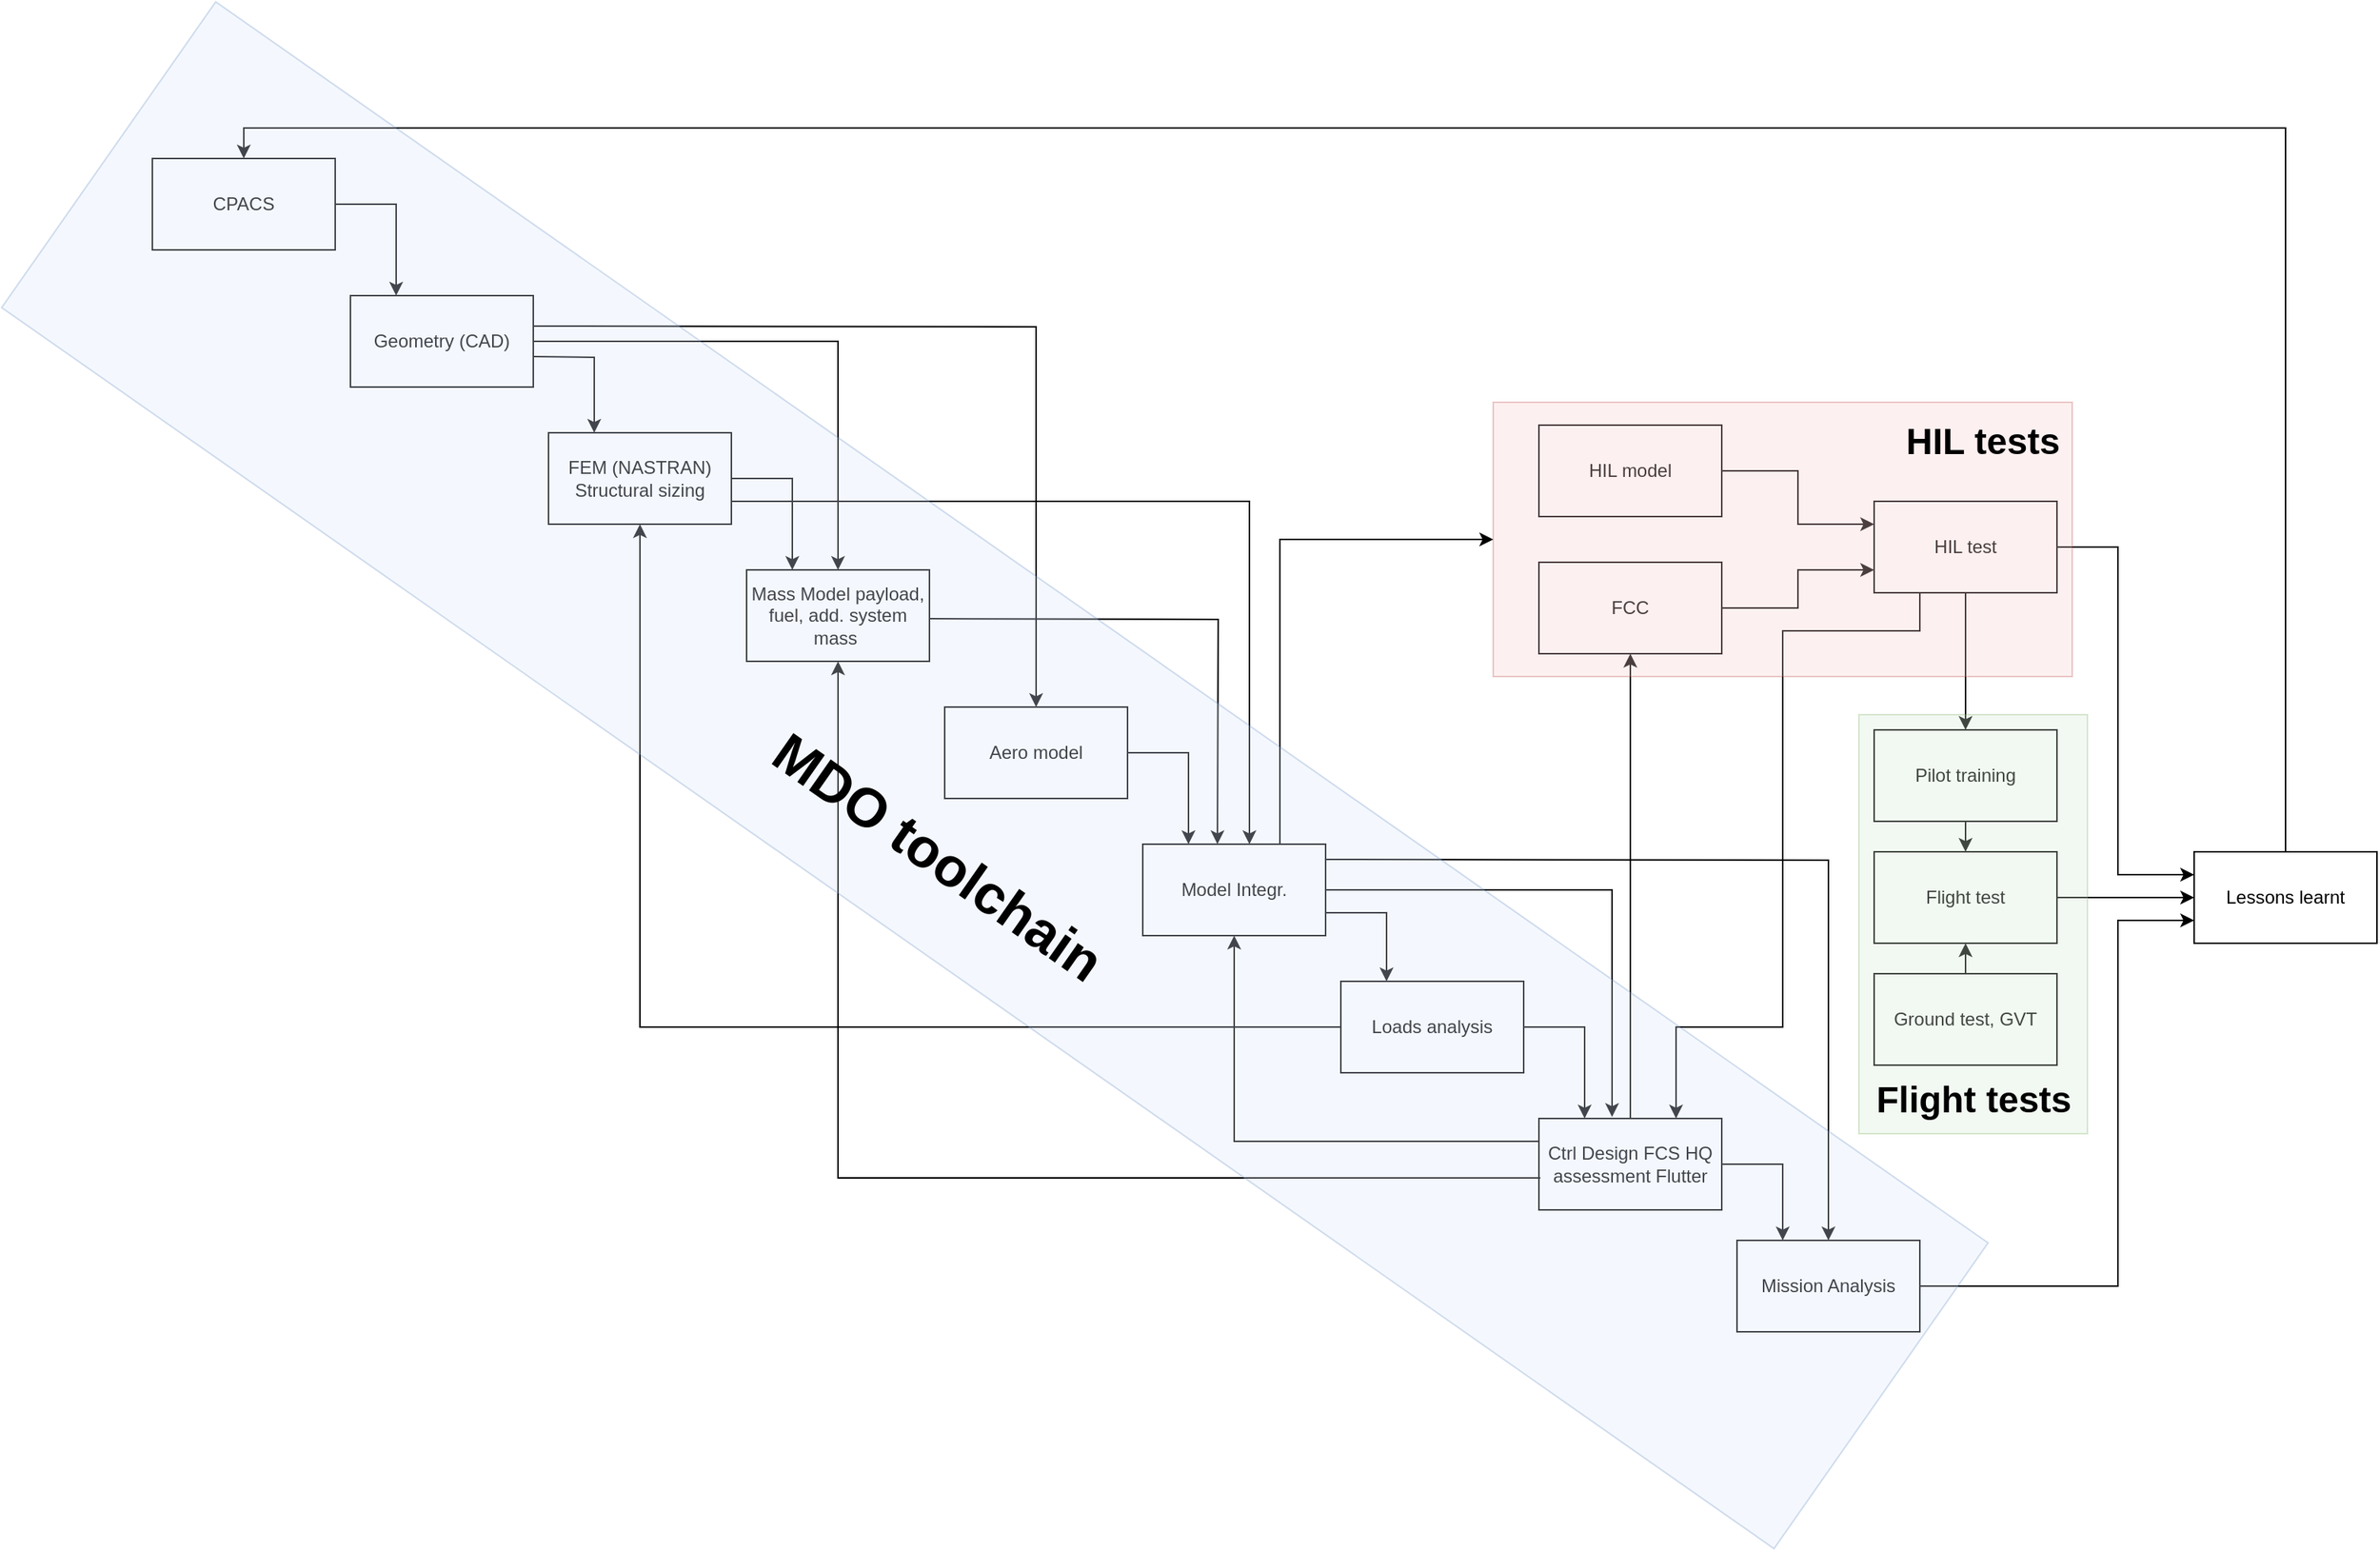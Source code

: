 <mxfile version="14.9.4" type="github">
  <diagram id="ZuEPzK8xECbYefoNrJUE" name="Page-1">
    <mxGraphModel dx="1605" dy="5775" grid="1" gridSize="10" guides="1" tooltips="1" connect="1" arrows="1" fold="1" page="1" pageScale="1" pageWidth="3300" pageHeight="4681" math="0" shadow="0">
      <root>
        <mxCell id="0" />
        <mxCell id="1" parent="0" />
        <mxCell id="LA_Ct4nw5FIQalnoRR9--33" style="edgeStyle=orthogonalEdgeStyle;rounded=0;orthogonalLoop=1;jettySize=auto;html=1;exitX=1;exitY=0.5;exitDx=0;exitDy=0;entryX=0;entryY=0.75;entryDx=0;entryDy=0;" parent="1" source="LA_Ct4nw5FIQalnoRR9--2" target="LA_Ct4nw5FIQalnoRR9--30" edge="1">
          <mxGeometry relative="1" as="geometry">
            <Array as="points">
              <mxPoint x="1400" y="810" />
              <mxPoint x="1400" y="570" />
            </Array>
          </mxGeometry>
        </mxCell>
        <mxCell id="LA_Ct4nw5FIQalnoRR9--2" value="Mission Analysis" style="rounded=0;whiteSpace=wrap;html=1;" parent="1" vertex="1">
          <mxGeometry x="1150" y="780" width="120" height="60" as="geometry" />
        </mxCell>
        <mxCell id="LA_Ct4nw5FIQalnoRR9--20" style="edgeStyle=orthogonalEdgeStyle;rounded=0;orthogonalLoop=1;jettySize=auto;html=1;exitX=1;exitY=0.5;exitDx=0;exitDy=0;entryX=0.25;entryY=0;entryDx=0;entryDy=0;" parent="1" source="LA_Ct4nw5FIQalnoRR9--3" target="LA_Ct4nw5FIQalnoRR9--4" edge="1">
          <mxGeometry relative="1" as="geometry" />
        </mxCell>
        <mxCell id="LA_Ct4nw5FIQalnoRR9--3" value="CPACS" style="rounded=0;whiteSpace=wrap;html=1;" parent="1" vertex="1">
          <mxGeometry x="110" y="70" width="120" height="60" as="geometry" />
        </mxCell>
        <mxCell id="LA_Ct4nw5FIQalnoRR9--21" style="edgeStyle=orthogonalEdgeStyle;rounded=0;orthogonalLoop=1;jettySize=auto;html=1;entryX=0.25;entryY=0;entryDx=0;entryDy=0;" parent="1" target="LA_Ct4nw5FIQalnoRR9--9" edge="1">
          <mxGeometry relative="1" as="geometry">
            <mxPoint x="360" y="200" as="sourcePoint" />
          </mxGeometry>
        </mxCell>
        <mxCell id="LA_Ct4nw5FIQalnoRR9--4" value="Geometry (CAD)" style="rounded=0;whiteSpace=wrap;html=1;" parent="1" vertex="1">
          <mxGeometry x="240" y="160" width="120" height="60" as="geometry" />
        </mxCell>
        <mxCell id="LA_Ct4nw5FIQalnoRR9--26" style="edgeStyle=orthogonalEdgeStyle;rounded=0;orthogonalLoop=1;jettySize=auto;html=1;exitX=1;exitY=0.5;exitDx=0;exitDy=0;entryX=0.25;entryY=0;entryDx=0;entryDy=0;" parent="1" source="LA_Ct4nw5FIQalnoRR9--5" target="LA_Ct4nw5FIQalnoRR9--6" edge="1">
          <mxGeometry relative="1" as="geometry" />
        </mxCell>
        <mxCell id="LA_Ct4nw5FIQalnoRR9--5" value="Loads analysis" style="rounded=0;whiteSpace=wrap;html=1;" parent="1" vertex="1">
          <mxGeometry x="890" y="610" width="120" height="60" as="geometry" />
        </mxCell>
        <mxCell id="LA_Ct4nw5FIQalnoRR9--15" style="edgeStyle=orthogonalEdgeStyle;rounded=0;orthogonalLoop=1;jettySize=auto;html=1;exitX=0.5;exitY=0;exitDx=0;exitDy=0;entryX=0.5;entryY=1;entryDx=0;entryDy=0;" parent="1" source="LA_Ct4nw5FIQalnoRR9--6" target="LA_Ct4nw5FIQalnoRR9--12" edge="1">
          <mxGeometry relative="1" as="geometry" />
        </mxCell>
        <mxCell id="LA_Ct4nw5FIQalnoRR9--27" style="edgeStyle=orthogonalEdgeStyle;rounded=0;orthogonalLoop=1;jettySize=auto;html=1;exitX=1;exitY=0.5;exitDx=0;exitDy=0;entryX=0.25;entryY=0;entryDx=0;entryDy=0;" parent="1" source="LA_Ct4nw5FIQalnoRR9--6" target="LA_Ct4nw5FIQalnoRR9--2" edge="1">
          <mxGeometry relative="1" as="geometry" />
        </mxCell>
        <mxCell id="LA_Ct4nw5FIQalnoRR9--6" value="Ctrl Design FCS HQ assessment Flutter" style="rounded=0;whiteSpace=wrap;html=1;" parent="1" vertex="1">
          <mxGeometry x="1020" y="700" width="120" height="60" as="geometry" />
        </mxCell>
        <mxCell id="LA_Ct4nw5FIQalnoRR9--24" style="edgeStyle=orthogonalEdgeStyle;rounded=0;orthogonalLoop=1;jettySize=auto;html=1;exitX=1;exitY=0.5;exitDx=0;exitDy=0;entryX=0.25;entryY=0;entryDx=0;entryDy=0;" parent="1" source="LA_Ct4nw5FIQalnoRR9--7" target="LA_Ct4nw5FIQalnoRR9--10" edge="1">
          <mxGeometry relative="1" as="geometry" />
        </mxCell>
        <mxCell id="LA_Ct4nw5FIQalnoRR9--7" value="Aero model" style="rounded=0;whiteSpace=wrap;html=1;" parent="1" vertex="1">
          <mxGeometry x="630" y="430" width="120" height="60" as="geometry" />
        </mxCell>
        <mxCell id="LA_Ct4nw5FIQalnoRR9--8" value="Mass Model payload, fuel, add. system mass&amp;nbsp;" style="rounded=0;whiteSpace=wrap;html=1;" parent="1" vertex="1">
          <mxGeometry x="500" y="340" width="120" height="60" as="geometry" />
        </mxCell>
        <mxCell id="LA_Ct4nw5FIQalnoRR9--22" style="edgeStyle=orthogonalEdgeStyle;rounded=0;orthogonalLoop=1;jettySize=auto;html=1;exitX=1;exitY=0.5;exitDx=0;exitDy=0;entryX=0.25;entryY=0;entryDx=0;entryDy=0;" parent="1" source="LA_Ct4nw5FIQalnoRR9--9" target="LA_Ct4nw5FIQalnoRR9--8" edge="1">
          <mxGeometry relative="1" as="geometry" />
        </mxCell>
        <mxCell id="LA_Ct4nw5FIQalnoRR9--9" value="FEM (NASTRAN) Structural sizing" style="rounded=0;whiteSpace=wrap;html=1;" parent="1" vertex="1">
          <mxGeometry x="370" y="250" width="120" height="60" as="geometry" />
        </mxCell>
        <mxCell id="LA_Ct4nw5FIQalnoRR9--25" style="edgeStyle=orthogonalEdgeStyle;rounded=0;orthogonalLoop=1;jettySize=auto;html=1;exitX=1;exitY=0.75;exitDx=0;exitDy=0;entryX=0.25;entryY=0;entryDx=0;entryDy=0;" parent="1" source="LA_Ct4nw5FIQalnoRR9--10" target="LA_Ct4nw5FIQalnoRR9--5" edge="1">
          <mxGeometry relative="1" as="geometry" />
        </mxCell>
        <mxCell id="LA_Ct4nw5FIQalnoRR9--10" value="Model Integr." style="rounded=0;whiteSpace=wrap;html=1;" parent="1" vertex="1">
          <mxGeometry x="760" y="520" width="120" height="60" as="geometry" />
        </mxCell>
        <mxCell id="xY0VCn1-MneJpHVmnoEf-3" style="edgeStyle=orthogonalEdgeStyle;rounded=0;orthogonalLoop=1;jettySize=auto;html=1;exitX=1;exitY=0.5;exitDx=0;exitDy=0;entryX=0;entryY=0.25;entryDx=0;entryDy=0;" parent="1" source="LA_Ct4nw5FIQalnoRR9--11" target="LA_Ct4nw5FIQalnoRR9--13" edge="1">
          <mxGeometry relative="1" as="geometry" />
        </mxCell>
        <mxCell id="LA_Ct4nw5FIQalnoRR9--11" value="HIL model" style="rounded=0;whiteSpace=wrap;html=1;" parent="1" vertex="1">
          <mxGeometry x="1020" y="245" width="120" height="60" as="geometry" />
        </mxCell>
        <mxCell id="LA_Ct4nw5FIQalnoRR9--17" style="edgeStyle=orthogonalEdgeStyle;rounded=0;orthogonalLoop=1;jettySize=auto;html=1;exitX=1;exitY=0.5;exitDx=0;exitDy=0;entryX=0;entryY=0.75;entryDx=0;entryDy=0;" parent="1" source="LA_Ct4nw5FIQalnoRR9--12" target="LA_Ct4nw5FIQalnoRR9--13" edge="1">
          <mxGeometry relative="1" as="geometry" />
        </mxCell>
        <mxCell id="LA_Ct4nw5FIQalnoRR9--12" value="FCC" style="rounded=0;whiteSpace=wrap;html=1;" parent="1" vertex="1">
          <mxGeometry x="1020" y="335" width="120" height="60" as="geometry" />
        </mxCell>
        <mxCell id="LA_Ct4nw5FIQalnoRR9--19" style="edgeStyle=orthogonalEdgeStyle;rounded=0;orthogonalLoop=1;jettySize=auto;html=1;exitX=0.5;exitY=1;exitDx=0;exitDy=0;entryX=0.5;entryY=0;entryDx=0;entryDy=0;" parent="1" source="LA_Ct4nw5FIQalnoRR9--13" target="LA_Ct4nw5FIQalnoRR9--36" edge="1">
          <mxGeometry relative="1" as="geometry" />
        </mxCell>
        <mxCell id="LA_Ct4nw5FIQalnoRR9--29" style="edgeStyle=orthogonalEdgeStyle;rounded=0;orthogonalLoop=1;jettySize=auto;html=1;exitX=0.25;exitY=1;exitDx=0;exitDy=0;entryX=0.75;entryY=0;entryDx=0;entryDy=0;" parent="1" source="LA_Ct4nw5FIQalnoRR9--13" target="LA_Ct4nw5FIQalnoRR9--6" edge="1">
          <mxGeometry relative="1" as="geometry">
            <Array as="points">
              <mxPoint x="1270" y="380" />
              <mxPoint x="1180" y="380" />
              <mxPoint x="1180" y="640" />
              <mxPoint x="1110" y="640" />
            </Array>
          </mxGeometry>
        </mxCell>
        <mxCell id="LA_Ct4nw5FIQalnoRR9--31" style="edgeStyle=orthogonalEdgeStyle;rounded=0;orthogonalLoop=1;jettySize=auto;html=1;exitX=1;exitY=0.5;exitDx=0;exitDy=0;entryX=0;entryY=0.25;entryDx=0;entryDy=0;" parent="1" source="LA_Ct4nw5FIQalnoRR9--13" target="LA_Ct4nw5FIQalnoRR9--30" edge="1">
          <mxGeometry relative="1" as="geometry">
            <Array as="points">
              <mxPoint x="1400" y="325" />
              <mxPoint x="1400" y="540" />
            </Array>
          </mxGeometry>
        </mxCell>
        <mxCell id="LA_Ct4nw5FIQalnoRR9--13" value="HIL test" style="rounded=0;whiteSpace=wrap;html=1;" parent="1" vertex="1">
          <mxGeometry x="1240" y="295" width="120" height="60" as="geometry" />
        </mxCell>
        <mxCell id="LA_Ct4nw5FIQalnoRR9--28" style="edgeStyle=orthogonalEdgeStyle;rounded=0;orthogonalLoop=1;jettySize=auto;html=1;exitX=0.5;exitY=0;exitDx=0;exitDy=0;entryX=0.5;entryY=0;entryDx=0;entryDy=0;" parent="1" source="LA_Ct4nw5FIQalnoRR9--30" target="LA_Ct4nw5FIQalnoRR9--3" edge="1">
          <mxGeometry relative="1" as="geometry">
            <Array as="points">
              <mxPoint x="1510" y="50" />
              <mxPoint x="170" y="50" />
            </Array>
          </mxGeometry>
        </mxCell>
        <mxCell id="LA_Ct4nw5FIQalnoRR9--32" style="edgeStyle=orthogonalEdgeStyle;rounded=0;orthogonalLoop=1;jettySize=auto;html=1;exitX=1;exitY=0.5;exitDx=0;exitDy=0;entryX=0;entryY=0.5;entryDx=0;entryDy=0;" parent="1" source="LA_Ct4nw5FIQalnoRR9--18" target="LA_Ct4nw5FIQalnoRR9--30" edge="1">
          <mxGeometry relative="1" as="geometry" />
        </mxCell>
        <mxCell id="LA_Ct4nw5FIQalnoRR9--18" value="Flight test" style="rounded=0;whiteSpace=wrap;html=1;" parent="1" vertex="1">
          <mxGeometry x="1240" y="525" width="120" height="60" as="geometry" />
        </mxCell>
        <mxCell id="LA_Ct4nw5FIQalnoRR9--30" value="Lessons learnt" style="rounded=0;whiteSpace=wrap;html=1;" parent="1" vertex="1">
          <mxGeometry x="1450" y="525" width="120" height="60" as="geometry" />
        </mxCell>
        <mxCell id="LA_Ct4nw5FIQalnoRR9--40" style="edgeStyle=orthogonalEdgeStyle;rounded=0;orthogonalLoop=1;jettySize=auto;html=1;exitX=0.5;exitY=1;exitDx=0;exitDy=0;entryX=0.5;entryY=0;entryDx=0;entryDy=0;" parent="1" source="LA_Ct4nw5FIQalnoRR9--36" target="LA_Ct4nw5FIQalnoRR9--18" edge="1">
          <mxGeometry relative="1" as="geometry" />
        </mxCell>
        <mxCell id="LA_Ct4nw5FIQalnoRR9--36" value="Pilot training" style="rounded=0;whiteSpace=wrap;html=1;" parent="1" vertex="1">
          <mxGeometry x="1240" y="445" width="120" height="60" as="geometry" />
        </mxCell>
        <mxCell id="LA_Ct4nw5FIQalnoRR9--41" style="edgeStyle=orthogonalEdgeStyle;rounded=0;orthogonalLoop=1;jettySize=auto;html=1;exitX=0.5;exitY=0;exitDx=0;exitDy=0;entryX=0.5;entryY=1;entryDx=0;entryDy=0;" parent="1" source="LA_Ct4nw5FIQalnoRR9--38" target="LA_Ct4nw5FIQalnoRR9--18" edge="1">
          <mxGeometry relative="1" as="geometry" />
        </mxCell>
        <mxCell id="LA_Ct4nw5FIQalnoRR9--38" value="Ground test, GVT" style="rounded=0;whiteSpace=wrap;html=1;" parent="1" vertex="1">
          <mxGeometry x="1240" y="605" width="120" height="60" as="geometry" />
        </mxCell>
        <mxCell id="LA_Ct4nw5FIQalnoRR9--42" value="&lt;blockquote&gt;&lt;blockquote&gt;&lt;blockquote&gt;&lt;blockquote&gt;&lt;b&gt;&lt;font style=&quot;font-size: 24px&quot;&gt;Flight tests&lt;/font&gt;&lt;/b&gt;&lt;br&gt;&lt;/blockquote&gt;&lt;/blockquote&gt;&lt;/blockquote&gt;&lt;/blockquote&gt;" style="rounded=0;html=1;rotation=0;opacity=30;fillColor=#d5e8d4;strokeColor=#82b366;labelPosition=center;verticalLabelPosition=bottom;align=center;verticalAlign=top;spacingTop=-55;" parent="1" vertex="1">
          <mxGeometry x="1230" y="435" width="150" height="275" as="geometry" />
        </mxCell>
        <mxCell id="xY0VCn1-MneJpHVmnoEf-2" value="&lt;b&gt;&lt;font style=&quot;font-size: 24px&quot;&gt;HIL tests&lt;/font&gt;&lt;/b&gt;" style="rounded=0;whiteSpace=wrap;html=1;rotation=0;opacity=30;fillColor=#f8cecc;strokeColor=#b85450;labelPosition=right;verticalLabelPosition=middle;align=left;verticalAlign=top;spacingLeft=-111;spacingBottom=0;spacingTop=5;" parent="1" vertex="1">
          <mxGeometry x="990" y="230" width="380" height="180" as="geometry" />
        </mxCell>
        <mxCell id="WIJgCpqruUBTY1LYD2OE-3" style="edgeStyle=orthogonalEdgeStyle;rounded=0;orthogonalLoop=1;jettySize=auto;html=1;entryX=0.5;entryY=0;entryDx=0;entryDy=0;exitX=1;exitY=0.5;exitDx=0;exitDy=0;" edge="1" parent="1" source="LA_Ct4nw5FIQalnoRR9--4" target="LA_Ct4nw5FIQalnoRR9--8">
          <mxGeometry relative="1" as="geometry">
            <mxPoint x="370" y="170" as="sourcePoint" />
            <mxPoint x="420" y="230" as="targetPoint" />
          </mxGeometry>
        </mxCell>
        <mxCell id="WIJgCpqruUBTY1LYD2OE-4" style="edgeStyle=orthogonalEdgeStyle;rounded=0;orthogonalLoop=1;jettySize=auto;html=1;entryX=0.5;entryY=0;entryDx=0;entryDy=0;" edge="1" parent="1" target="LA_Ct4nw5FIQalnoRR9--7">
          <mxGeometry relative="1" as="geometry">
            <mxPoint x="360" y="180" as="sourcePoint" />
            <mxPoint x="390" y="240" as="targetPoint" />
          </mxGeometry>
        </mxCell>
        <mxCell id="WIJgCpqruUBTY1LYD2OE-5" style="edgeStyle=orthogonalEdgeStyle;rounded=0;orthogonalLoop=1;jettySize=auto;html=1;exitX=1;exitY=0.5;exitDx=0;exitDy=0;" edge="1" parent="1">
          <mxGeometry relative="1" as="geometry">
            <mxPoint x="490" y="295" as="sourcePoint" />
            <mxPoint x="830" y="520" as="targetPoint" />
            <Array as="points">
              <mxPoint x="830" y="295" />
              <mxPoint x="830" y="520" />
            </Array>
          </mxGeometry>
        </mxCell>
        <mxCell id="WIJgCpqruUBTY1LYD2OE-6" style="edgeStyle=orthogonalEdgeStyle;rounded=0;orthogonalLoop=1;jettySize=auto;html=1;exitX=1;exitY=0.5;exitDx=0;exitDy=0;" edge="1" parent="1">
          <mxGeometry relative="1" as="geometry">
            <mxPoint x="620" y="372" as="sourcePoint" />
            <mxPoint x="809" y="520" as="targetPoint" />
          </mxGeometry>
        </mxCell>
        <mxCell id="WIJgCpqruUBTY1LYD2OE-7" style="edgeStyle=orthogonalEdgeStyle;rounded=0;orthogonalLoop=1;jettySize=auto;html=1;exitX=0.75;exitY=0;exitDx=0;exitDy=0;entryX=0;entryY=0.5;entryDx=0;entryDy=0;" edge="1" parent="1" source="LA_Ct4nw5FIQalnoRR9--10" target="xY0VCn1-MneJpHVmnoEf-2">
          <mxGeometry relative="1" as="geometry">
            <mxPoint x="910" y="430" as="sourcePoint" />
            <mxPoint x="950" y="490" as="targetPoint" />
          </mxGeometry>
        </mxCell>
        <mxCell id="WIJgCpqruUBTY1LYD2OE-8" style="edgeStyle=orthogonalEdgeStyle;rounded=0;orthogonalLoop=1;jettySize=auto;html=1;exitX=1;exitY=0.5;exitDx=0;exitDy=0;entryX=0.4;entryY=-0.017;entryDx=0;entryDy=0;entryPerimeter=0;" edge="1" parent="1" source="LA_Ct4nw5FIQalnoRR9--10" target="LA_Ct4nw5FIQalnoRR9--6">
          <mxGeometry relative="1" as="geometry">
            <mxPoint x="920" y="545" as="sourcePoint" />
            <mxPoint x="960" y="605" as="targetPoint" />
          </mxGeometry>
        </mxCell>
        <mxCell id="WIJgCpqruUBTY1LYD2OE-10" style="edgeStyle=orthogonalEdgeStyle;rounded=0;orthogonalLoop=1;jettySize=auto;html=1;exitX=1;exitY=0.5;exitDx=0;exitDy=0;entryX=0.5;entryY=0;entryDx=0;entryDy=0;" edge="1" parent="1" target="LA_Ct4nw5FIQalnoRR9--2">
          <mxGeometry relative="1" as="geometry">
            <mxPoint x="880" y="530" as="sourcePoint" />
            <mxPoint x="920" y="590" as="targetPoint" />
          </mxGeometry>
        </mxCell>
        <mxCell id="WIJgCpqruUBTY1LYD2OE-11" style="edgeStyle=orthogonalEdgeStyle;rounded=0;orthogonalLoop=1;jettySize=auto;html=1;exitX=0;exitY=0.5;exitDx=0;exitDy=0;entryX=0.5;entryY=1;entryDx=0;entryDy=0;" edge="1" parent="1" source="LA_Ct4nw5FIQalnoRR9--5" target="LA_Ct4nw5FIQalnoRR9--9">
          <mxGeometry relative="1" as="geometry">
            <mxPoint x="760" y="630" as="sourcePoint" />
            <mxPoint x="800" y="690" as="targetPoint" />
          </mxGeometry>
        </mxCell>
        <mxCell id="WIJgCpqruUBTY1LYD2OE-12" style="edgeStyle=orthogonalEdgeStyle;rounded=0;orthogonalLoop=1;jettySize=auto;html=1;exitX=0;exitY=0.25;exitDx=0;exitDy=0;entryX=0.5;entryY=1;entryDx=0;entryDy=0;" edge="1" parent="1" source="LA_Ct4nw5FIQalnoRR9--6" target="LA_Ct4nw5FIQalnoRR9--10">
          <mxGeometry relative="1" as="geometry">
            <mxPoint x="870" y="720" as="sourcePoint" />
            <mxPoint x="910" y="780" as="targetPoint" />
          </mxGeometry>
        </mxCell>
        <mxCell id="WIJgCpqruUBTY1LYD2OE-13" style="edgeStyle=orthogonalEdgeStyle;rounded=0;orthogonalLoop=1;jettySize=auto;html=1;exitX=0.008;exitY=0.65;exitDx=0;exitDy=0;entryX=0.5;entryY=1;entryDx=0;entryDy=0;exitPerimeter=0;" edge="1" parent="1" source="LA_Ct4nw5FIQalnoRR9--6" target="LA_Ct4nw5FIQalnoRR9--8">
          <mxGeometry relative="1" as="geometry">
            <mxPoint x="860" y="570" as="sourcePoint" />
            <mxPoint x="900" y="630" as="targetPoint" />
          </mxGeometry>
        </mxCell>
        <mxCell id="LA_Ct4nw5FIQalnoRR9--34" value="&lt;font style=&quot;font-size: 36px&quot;&gt;&lt;b&gt;MDO toolchain&lt;/b&gt;&lt;/font&gt;" style="rounded=0;whiteSpace=wrap;html=1;rotation=35;opacity=30;fillColor=#dae8fc;strokeColor=#6c8ebf;spacingTop=130;" parent="1" vertex="1">
          <mxGeometry x="-47.06" y="352.27" width="1420" height="244.96" as="geometry" />
        </mxCell>
      </root>
    </mxGraphModel>
  </diagram>
</mxfile>

